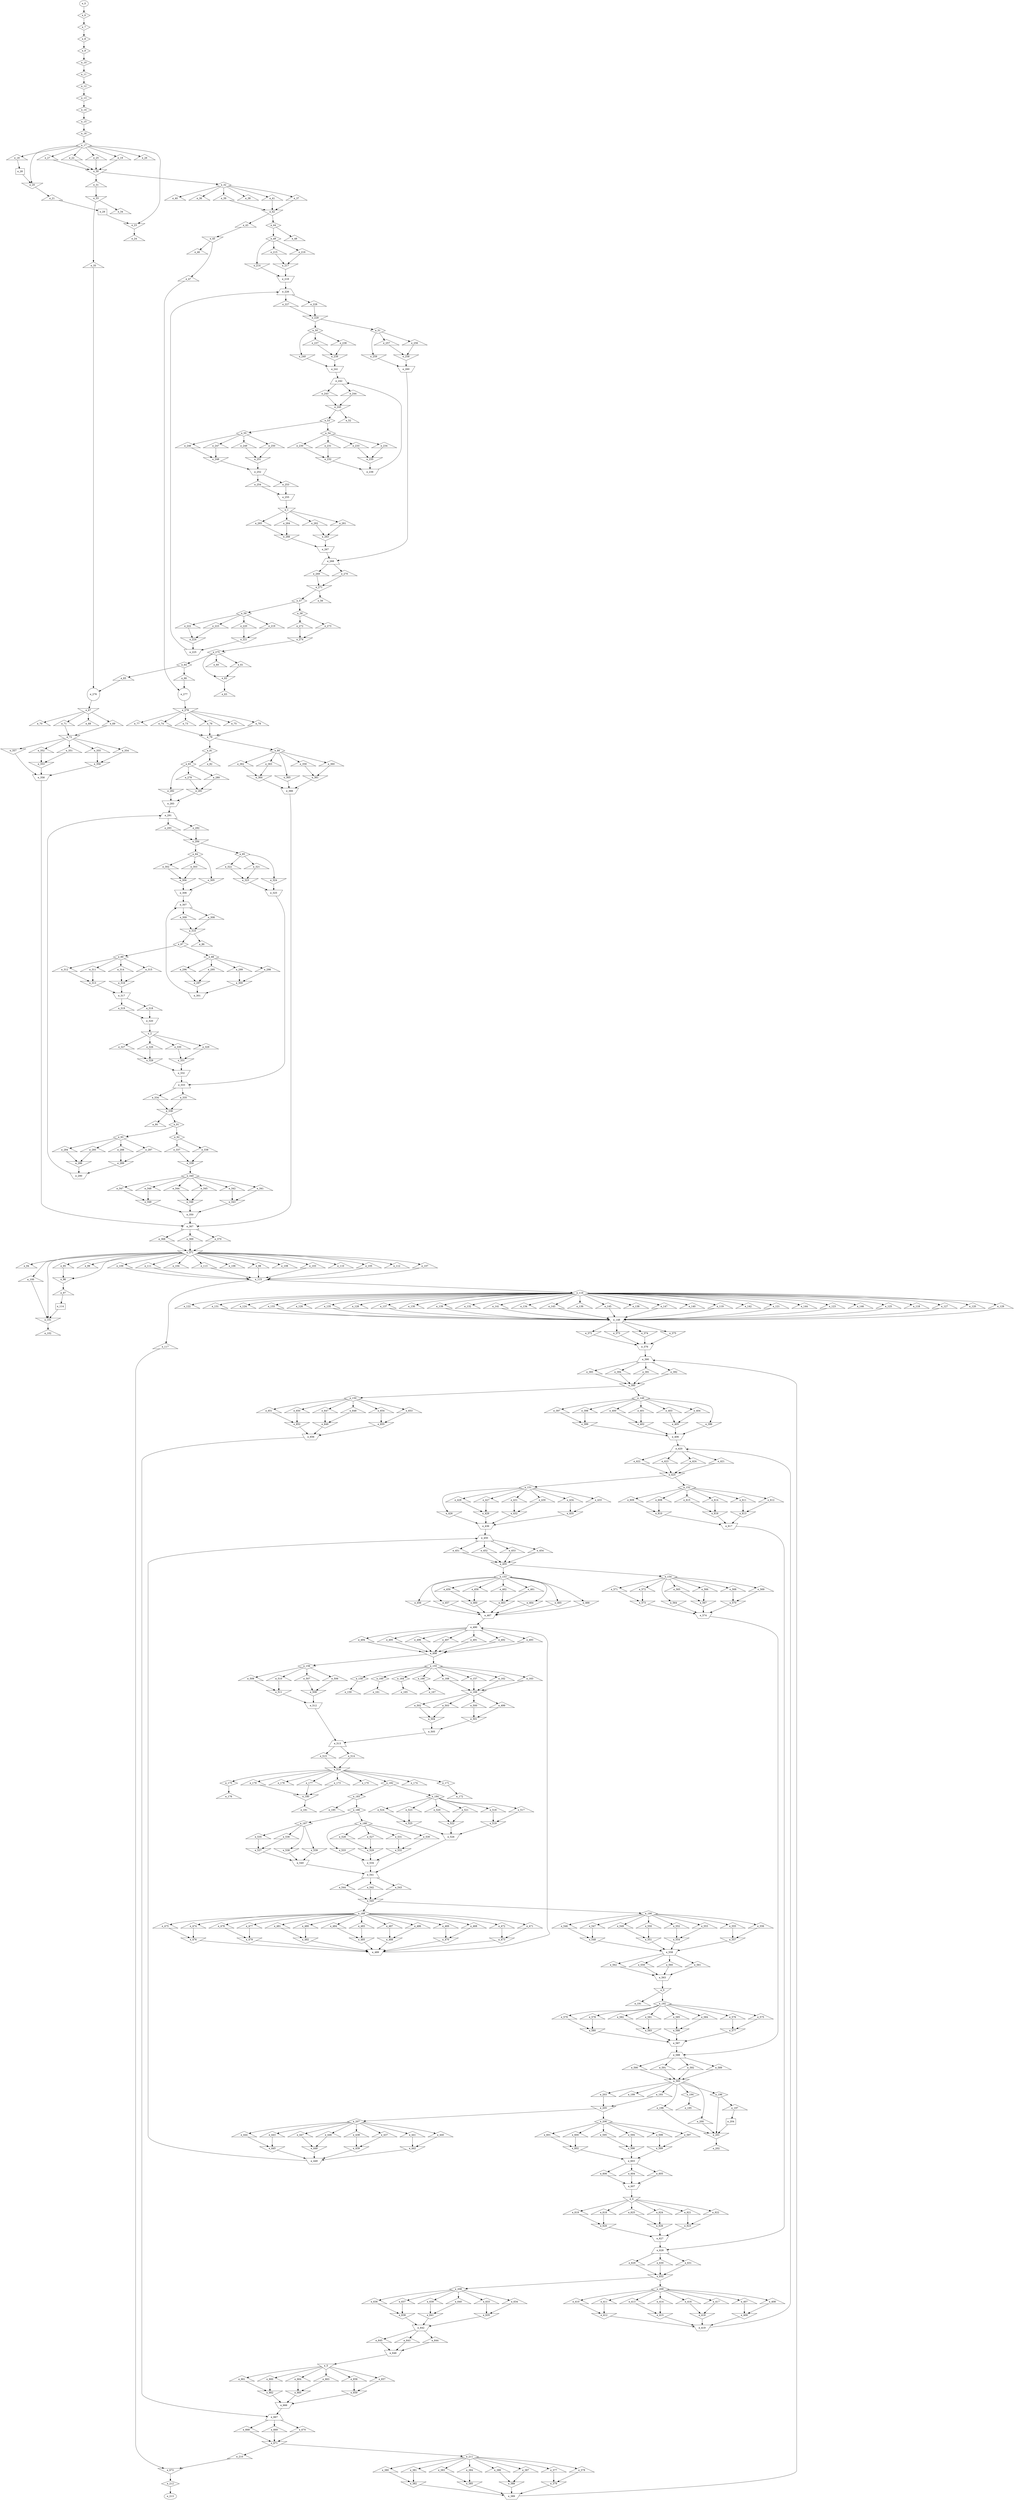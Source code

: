 digraph control_path {
  e_0: entry_node : n ;
  e_1 [shape = invtriangle];
  e_2 [shape = invtriangle];
  e_3 [shape = invtriangle];
  e_4 [shape = invtriangle];
  e_5 [shape = invtriangle];
  e_6 [shape = diamond];
  e_7 [shape = diamond];
  e_8 [shape = diamond];
  e_9 [shape = diamond];
  e_10 [shape = diamond];
  e_11 [shape = diamond];
  e_12 [shape = diamond];
  e_13 [shape = diamond];
  e_14 [shape = diamond];
  e_15 [shape = diamond];
  e_16 [shape = diamond];
  e_17 [shape = diamond];
  e_18 [shape = triangle];
  e_19 [shape = triangle];
  e_20 [shape = invtriangle];
  e_21 [shape = triangle];
  e_22 [shape = triangle];
  e_23 [shape = invtriangle];
  e_24 [shape = triangle];
  e_25 [shape = triangle];
  e_26 [shape = triangle];
  e_27 [shape = triangle];
  e_28 [shape = dot];
  e_29 [shape = dot];
  e_30 [shape = invtriangle];
  e_31 [shape = triangle];
  e_32 [shape = diamond];
  e_33 [shape = invtriangle];
  e_34 [shape = triangle];
  e_35 [shape = triangle];
  e_36 [shape = triangle];
  e_37 [shape = triangle];
  e_38 [shape = triangle];
  e_39 [shape = triangle];
  e_40 [shape = triangle];
  e_41 [shape = triangle];
  e_42 [shape = invtriangle];
  e_43 [shape = triangle];
  e_44 [shape = diamond];
  e_45 [shape = invtriangle];
  e_46 [shape = triangle];
  e_47 [shape = triangle];
  e_48 [shape = triangle];
  e_49 [shape = diamond];
  e_50 [shape = diamond];
  e_51 [shape = diamond];
  e_52 [shape = triangle];
  e_53 [shape = diamond];
  e_54 [shape = diamond];
  e_55 [shape = diamond];
  e_56 [shape = triangle];
  e_57 [shape = diamond];
  e_58 [shape = diamond];
  e_59 [shape = diamond];
  e_60 [shape = triangle];
  e_61 [shape = triangle];
  e_62 [shape = invtriangle];
  e_63 [shape = triangle];
  e_64 [shape = diamond];
  e_65 [shape = triangle];
  e_66 [shape = triangle];
  e_67 [shape = invtriangle];
  e_68 [shape = triangle];
  e_69 [shape = triangle];
  e_70 [shape = triangle];
  e_71 [shape = triangle];
  e_72 [shape = invtriangle];
  e_73 [shape = triangle];
  e_74 [shape = triangle];
  e_75 [shape = triangle];
  e_76 [shape = triangle];
  e_77 [shape = triangle];
  e_78 [shape = triangle];
  e_79 [shape = invtriangle];
  e_80 [shape = diamond];
  e_81 [shape = diamond];
  e_82 [shape = triangle];
  e_83 [shape = diamond];
  e_84 [shape = diamond];
  e_85 [shape = diamond];
  e_86 [shape = triangle];
  e_87 [shape = diamond];
  e_88 [shape = diamond];
  e_89 [shape = diamond];
  e_90 [shape = triangle];
  e_91 [shape = diamond];
  e_92 [shape = diamond];
  e_93 [shape = diamond];
  e_94 [shape = triangle];
  e_95 [shape = triangle];
  e_96 [shape = invtriangle];
  e_97 [shape = triangle];
  e_98 [shape = triangle];
  e_99 [shape = triangle];
  e_100 [shape = triangle];
  e_101 [shape = invtriangle];
  e_102 [shape = triangle];
  e_103 [shape = triangle];
  e_104 [shape = triangle];
  e_105 [shape = triangle];
  e_106 [shape = triangle];
  e_107 [shape = triangle];
  e_108 [shape = triangle];
  e_109 [shape = triangle];
  e_110 [shape = triangle];
  e_111 [shape = triangle];
  e_112 [shape = triangle];
  e_113 [shape = triangle];
  e_114 [shape = dot];
  e_115 [shape = invtriangle];
  e_116 [shape = diamond];
  e_117 [shape = triangle];
  e_118 [shape = triangle];
  e_119 [shape = triangle];
  e_120 [shape = triangle];
  e_121 [shape = triangle];
  e_122 [shape = triangle];
  e_123 [shape = triangle];
  e_124 [shape = triangle];
  e_125 [shape = triangle];
  e_126 [shape = triangle];
  e_127 [shape = triangle];
  e_128 [shape = triangle];
  e_129 [shape = triangle];
  e_130 [shape = triangle];
  e_131 [shape = triangle];
  e_132 [shape = triangle];
  e_133 [shape = triangle];
  e_134 [shape = triangle];
  e_135 [shape = triangle];
  e_136 [shape = triangle];
  e_137 [shape = triangle];
  e_138 [shape = triangle];
  e_139 [shape = triangle];
  e_140 [shape = triangle];
  e_141 [shape = triangle];
  e_142 [shape = triangle];
  e_143 [shape = triangle];
  e_144 [shape = triangle];
  e_145 [shape = triangle];
  e_146 [shape = triangle];
  e_147 [shape = triangle];
  e_148 [shape = invtrapezium];
  e_149 [shape = diamond];
  e_150 [shape = diamond];
  e_151 [shape = diamond];
  e_152 [shape = diamond];
  e_153 [shape = diamond];
  e_154 [shape = diamond];
  e_155 [shape = diamond];
  e_156 [shape = diamond];
  e_157 [shape = triangle];
  e_158 [shape = diamond];
  e_159 [shape = triangle];
  e_160 [shape = diamond];
  e_161 [shape = triangle];
  e_162 [shape = triangle];
  e_163 [shape = triangle];
  e_164 [shape = diamond];
  e_165 [shape = triangle];
  e_166 [shape = diamond];
  e_167 [shape = triangle];
  e_168 [shape = triangle];
  e_169 [shape = invtriangle];
  e_170 [shape = triangle];
  e_171 [shape = diamond];
  e_172 [shape = triangle];
  e_173 [shape = triangle];
  e_174 [shape = triangle];
  e_175 [shape = diamond];
  e_176 [shape = triangle];
  e_177 [shape = triangle];
  e_178 [shape = triangle];
  e_179 [shape = triangle];
  e_180 [shape = invtriangle];
  e_181 [shape = triangle];
  e_182 [shape = diamond];
  e_183 [shape = diamond];
  e_184 [shape = diamond];
  e_185 [shape = triangle];
  e_186 [shape = diamond];
  e_187 [shape = diamond];
  e_188 [shape = diamond];
  e_189 [shape = diamond];
  e_190 [shape = diamond];
  e_191 [shape = triangle];
  e_192 [shape = diamond];
  e_193 [shape = triangle];
  e_194 [shape = diamond];
  e_195 [shape = triangle];
  e_196 [shape = diamond];
  e_197 [shape = triangle];
  e_198 [shape = triangle];
  e_199 [shape = triangle];
  e_200 [shape = triangle];
  e_201 [shape = invtriangle];
  e_202 [shape = triangle];
  e_203 [shape = triangle];
  e_204 [shape = dot];
  e_205 [shape = invtriangle];
  e_206 [shape = diamond];
  e_207 [shape = diamond];
  e_208 [shape = diamond];
  e_209 [shape = diamond];
  e_210 [shape = triangle];
  e_211 [shape = diamond];
  e_212 [shape = diamond];
  e_213: exit_node : s ;
  e_214 [shape = invtriangle];
  e_215 [shape = triangle];
  e_216 [shape = triangle];
  e_217 [shape = invtriangle];
  e_218 [shape = invtrapezium];
  e_219 [shape = triangle];
  e_220 [shape = triangle];
  e_221 [shape = invtriangle];
  e_222 [shape = triangle];
  e_223 [shape = triangle];
  e_224 [shape = invtriangle];
  e_225 [shape = invtrapezium];
  e_226 [shape = trapezium];
  e_227 [shape = triangle];
  e_228 [shape = triangle];
  e_229 [shape = invtriangle];
  e_230 [shape = triangle];
  e_231 [shape = triangle];
  e_232 [shape = invtriangle];
  e_233 [shape = triangle];
  e_234 [shape = triangle];
  e_235 [shape = invtriangle];
  e_236 [shape = invtrapezium];
  e_237 [shape = triangle];
  e_238 [shape = triangle];
  e_239 [shape = invtriangle];
  e_240 [shape = invtriangle];
  e_241 [shape = invtrapezium];
  e_242 [shape = trapezium];
  e_243 [shape = triangle];
  e_244 [shape = triangle];
  e_245 [shape = invtriangle];
  e_246 [shape = triangle];
  e_247 [shape = triangle];
  e_248 [shape = invtriangle];
  e_249 [shape = triangle];
  e_250 [shape = triangle];
  e_251 [shape = invtriangle];
  e_252 [shape = invtrapezium];
  e_253 [shape = triangle];
  e_254 [shape = triangle];
  e_255 [shape = invtrapezium];
  e_256 [shape = triangle];
  e_257 [shape = triangle];
  e_258 [shape = invtriangle];
  e_259 [shape = invtriangle];
  e_260 [shape = invtrapezium];
  e_261 [shape = triangle];
  e_262 [shape = triangle];
  e_263 [shape = invtriangle];
  e_264 [shape = triangle];
  e_265 [shape = triangle];
  e_266 [shape = invtriangle];
  e_267 [shape = invtrapezium];
  e_268 [shape = trapezium];
  e_269 [shape = triangle];
  e_270 [shape = triangle];
  e_271 [shape = invtriangle];
  e_272 [shape = triangle];
  e_273 [shape = triangle];
  e_274 [shape = invtriangle];
  e_275 [shape = diamond];
  e_276 [shape = circle];
  e_277 [shape = circle];
  e_278 [shape = invtriangle];
  e_279 [shape = triangle];
  e_280 [shape = triangle];
  e_281 [shape = invtriangle];
  e_282 [shape = invtriangle];
  e_283 [shape = invtrapezium];
  e_284 [shape = triangle];
  e_285 [shape = triangle];
  e_286 [shape = invtriangle];
  e_287 [shape = triangle];
  e_288 [shape = triangle];
  e_289 [shape = invtriangle];
  e_290 [shape = invtrapezium];
  e_291 [shape = trapezium];
  e_292 [shape = triangle];
  e_293 [shape = triangle];
  e_294 [shape = invtriangle];
  e_295 [shape = triangle];
  e_296 [shape = triangle];
  e_297 [shape = invtriangle];
  e_298 [shape = triangle];
  e_299 [shape = triangle];
  e_300 [shape = invtriangle];
  e_301 [shape = invtrapezium];
  e_302 [shape = triangle];
  e_303 [shape = triangle];
  e_304 [shape = invtriangle];
  e_305 [shape = invtriangle];
  e_306 [shape = invtrapezium];
  e_307 [shape = trapezium];
  e_308 [shape = triangle];
  e_309 [shape = triangle];
  e_310 [shape = invtriangle];
  e_311 [shape = triangle];
  e_312 [shape = triangle];
  e_313 [shape = invtriangle];
  e_314 [shape = triangle];
  e_315 [shape = triangle];
  e_316 [shape = invtriangle];
  e_317 [shape = invtrapezium];
  e_318 [shape = triangle];
  e_319 [shape = triangle];
  e_320 [shape = invtrapezium];
  e_321 [shape = triangle];
  e_322 [shape = triangle];
  e_323 [shape = invtriangle];
  e_324 [shape = invtriangle];
  e_325 [shape = invtrapezium];
  e_326 [shape = triangle];
  e_327 [shape = triangle];
  e_328 [shape = invtriangle];
  e_329 [shape = triangle];
  e_330 [shape = triangle];
  e_331 [shape = invtriangle];
  e_332 [shape = invtrapezium];
  e_333 [shape = trapezium];
  e_334 [shape = triangle];
  e_335 [shape = triangle];
  e_336 [shape = invtriangle];
  e_337 [shape = triangle];
  e_338 [shape = triangle];
  e_339 [shape = invtriangle];
  e_340 [shape = diamond];
  e_341 [shape = triangle];
  e_342 [shape = triangle];
  e_343 [shape = invtriangle];
  e_344 [shape = triangle];
  e_345 [shape = triangle];
  e_346 [shape = invtriangle];
  e_347 [shape = triangle];
  e_348 [shape = triangle];
  e_349 [shape = invtriangle];
  e_350 [shape = invtrapezium];
  e_351 [shape = triangle];
  e_352 [shape = triangle];
  e_353 [shape = invtriangle];
  e_354 [shape = triangle];
  e_355 [shape = triangle];
  e_356 [shape = invtriangle];
  e_357 [shape = invtriangle];
  e_358 [shape = invtrapezium];
  e_359 [shape = triangle];
  e_360 [shape = triangle];
  e_361 [shape = invtriangle];
  e_362 [shape = triangle];
  e_363 [shape = triangle];
  e_364 [shape = invtriangle];
  e_365 [shape = invtriangle];
  e_366 [shape = invtrapezium];
  e_367 [shape = trapezium];
  e_368 [shape = triangle];
  e_369 [shape = triangle];
  e_370 [shape = triangle];
  e_371 [shape = invtriangle];
  e_372 [shape = invtriangle];
  e_373 [shape = invtriangle];
  e_374 [shape = invtriangle];
  e_375 [shape = invtriangle];
  e_376 [shape = invtrapezium];
  e_377 [shape = triangle];
  e_378 [shape = triangle];
  e_379 [shape = invtriangle];
  e_380 [shape = triangle];
  e_381 [shape = triangle];
  e_382 [shape = invtriangle];
  e_383 [shape = triangle];
  e_384 [shape = triangle];
  e_385 [shape = invtriangle];
  e_386 [shape = triangle];
  e_387 [shape = triangle];
  e_388 [shape = invtriangle];
  e_389 [shape = invtrapezium];
  e_390 [shape = trapezium];
  e_391 [shape = triangle];
  e_392 [shape = triangle];
  e_393 [shape = triangle];
  e_394 [shape = triangle];
  e_395 [shape = invtriangle];
  e_396 [shape = invtriangle];
  e_397 [shape = triangle];
  e_398 [shape = triangle];
  e_399 [shape = invtriangle];
  e_400 [shape = triangle];
  e_401 [shape = triangle];
  e_402 [shape = invtriangle];
  e_403 [shape = triangle];
  e_404 [shape = triangle];
  e_405 [shape = invtriangle];
  e_406 [shape = invtrapezium];
  e_407 [shape = triangle];
  e_408 [shape = triangle];
  e_409 [shape = invtriangle];
  e_410 [shape = triangle];
  e_411 [shape = triangle];
  e_412 [shape = invtriangle];
  e_413 [shape = triangle];
  e_414 [shape = triangle];
  e_415 [shape = invtriangle];
  e_416 [shape = triangle];
  e_417 [shape = triangle];
  e_418 [shape = invtriangle];
  e_419 [shape = invtrapezium];
  e_420 [shape = trapezium];
  e_421 [shape = triangle];
  e_422 [shape = triangle];
  e_423 [shape = triangle];
  e_424 [shape = triangle];
  e_425 [shape = invtriangle];
  e_426 [shape = invtriangle];
  e_427 [shape = triangle];
  e_428 [shape = triangle];
  e_429 [shape = invtriangle];
  e_430 [shape = triangle];
  e_431 [shape = triangle];
  e_432 [shape = invtriangle];
  e_433 [shape = triangle];
  e_434 [shape = triangle];
  e_435 [shape = invtriangle];
  e_436 [shape = invtrapezium];
  e_437 [shape = triangle];
  e_438 [shape = triangle];
  e_439 [shape = invtriangle];
  e_440 [shape = triangle];
  e_441 [shape = triangle];
  e_442 [shape = invtriangle];
  e_443 [shape = triangle];
  e_444 [shape = triangle];
  e_445 [shape = invtriangle];
  e_446 [shape = triangle];
  e_447 [shape = triangle];
  e_448 [shape = invtriangle];
  e_449 [shape = invtrapezium];
  e_450 [shape = trapezium];
  e_451 [shape = triangle];
  e_452 [shape = triangle];
  e_453 [shape = triangle];
  e_454 [shape = triangle];
  e_455 [shape = invtriangle];
  e_456 [shape = invtriangle];
  e_457 [shape = invtriangle];
  e_458 [shape = triangle];
  e_459 [shape = triangle];
  e_460 [shape = invtriangle];
  e_461 [shape = triangle];
  e_462 [shape = triangle];
  e_463 [shape = invtriangle];
  e_464 [shape = invtriangle];
  e_465 [shape = invtriangle];
  e_466 [shape = invtriangle];
  e_467 [shape = invtrapezium];
  e_468 [shape = triangle];
  e_469 [shape = triangle];
  e_470 [shape = invtriangle];
  e_471 [shape = triangle];
  e_472 [shape = triangle];
  e_473 [shape = invtriangle];
  e_474 [shape = triangle];
  e_475 [shape = triangle];
  e_476 [shape = invtriangle];
  e_477 [shape = triangle];
  e_478 [shape = triangle];
  e_479 [shape = invtriangle];
  e_480 [shape = triangle];
  e_481 [shape = triangle];
  e_482 [shape = invtriangle];
  e_483 [shape = triangle];
  e_484 [shape = triangle];
  e_485 [shape = invtriangle];
  e_486 [shape = triangle];
  e_487 [shape = triangle];
  e_488 [shape = invtriangle];
  e_489 [shape = invtrapezium];
  e_490 [shape = trapezium];
  e_491 [shape = triangle];
  e_492 [shape = triangle];
  e_493 [shape = triangle];
  e_494 [shape = triangle];
  e_495 [shape = triangle];
  e_496 [shape = triangle];
  e_497 [shape = triangle];
  e_498 [shape = invtriangle];
  e_499 [shape = triangle];
  e_500 [shape = triangle];
  e_501 [shape = invtriangle];
  e_502 [shape = triangle];
  e_503 [shape = triangle];
  e_504 [shape = invtriangle];
  e_505 [shape = invtrapezium];
  e_506 [shape = triangle];
  e_507 [shape = triangle];
  e_508 [shape = invtriangle];
  e_509 [shape = triangle];
  e_510 [shape = triangle];
  e_511 [shape = invtriangle];
  e_512 [shape = invtrapezium];
  e_513 [shape = trapezium];
  e_514 [shape = triangle];
  e_515 [shape = triangle];
  e_516 [shape = invtriangle];
  e_517 [shape = triangle];
  e_518 [shape = triangle];
  e_519 [shape = invtriangle];
  e_520 [shape = triangle];
  e_521 [shape = triangle];
  e_522 [shape = invtriangle];
  e_523 [shape = triangle];
  e_524 [shape = triangle];
  e_525 [shape = invtriangle];
  e_526 [shape = invtrapezium];
  e_527 [shape = triangle];
  e_528 [shape = triangle];
  e_529 [shape = invtriangle];
  e_530 [shape = triangle];
  e_531 [shape = triangle];
  e_532 [shape = invtriangle];
  e_533 [shape = invtriangle];
  e_534 [shape = invtrapezium];
  e_535 [shape = triangle];
  e_536 [shape = triangle];
  e_537 [shape = invtriangle];
  e_538 [shape = invtriangle];
  e_539 [shape = invtriangle];
  e_540 [shape = invtrapezium];
  e_541 [shape = trapezium];
  e_542 [shape = triangle];
  e_543 [shape = triangle];
  e_544 [shape = triangle];
  e_545 [shape = invtriangle];
  e_546 [shape = triangle];
  e_547 [shape = triangle];
  e_548 [shape = invtriangle];
  e_549 [shape = triangle];
  e_550 [shape = triangle];
  e_551 [shape = invtriangle];
  e_552 [shape = triangle];
  e_553 [shape = triangle];
  e_554 [shape = invtriangle];
  e_555 [shape = triangle];
  e_556 [shape = triangle];
  e_557 [shape = invtriangle];
  e_558 [shape = invtrapezium];
  e_559 [shape = triangle];
  e_560 [shape = triangle];
  e_561 [shape = triangle];
  e_562 [shape = triangle];
  e_563 [shape = invtrapezium];
  e_564 [shape = invtriangle];
  e_565 [shape = triangle];
  e_566 [shape = triangle];
  e_567 [shape = invtriangle];
  e_568 [shape = triangle];
  e_569 [shape = triangle];
  e_570 [shape = invtriangle];
  e_571 [shape = triangle];
  e_572 [shape = triangle];
  e_573 [shape = invtriangle];
  e_574 [shape = invtrapezium];
  e_575 [shape = triangle];
  e_576 [shape = triangle];
  e_577 [shape = invtriangle];
  e_578 [shape = triangle];
  e_579 [shape = triangle];
  e_580 [shape = invtriangle];
  e_581 [shape = triangle];
  e_582 [shape = triangle];
  e_583 [shape = invtriangle];
  e_584 [shape = triangle];
  e_585 [shape = triangle];
  e_586 [shape = invtriangle];
  e_587 [shape = invtrapezium];
  e_588 [shape = trapezium];
  e_589 [shape = triangle];
  e_590 [shape = triangle];
  e_591 [shape = triangle];
  e_592 [shape = triangle];
  e_593 [shape = invtriangle];
  e_594 [shape = triangle];
  e_595 [shape = triangle];
  e_596 [shape = invtriangle];
  e_597 [shape = triangle];
  e_598 [shape = triangle];
  e_599 [shape = invtriangle];
  e_600 [shape = triangle];
  e_601 [shape = triangle];
  e_602 [shape = invtriangle];
  e_603 [shape = invtrapezium];
  e_604 [shape = triangle];
  e_605 [shape = triangle];
  e_606 [shape = triangle];
  e_607 [shape = invtrapezium];
  e_608 [shape = triangle];
  e_609 [shape = triangle];
  e_610 [shape = invtriangle];
  e_611 [shape = triangle];
  e_612 [shape = triangle];
  e_613 [shape = invtriangle];
  e_614 [shape = triangle];
  e_615 [shape = triangle];
  e_616 [shape = invtriangle];
  e_617 [shape = invtrapezium];
  e_618 [shape = triangle];
  e_619 [shape = triangle];
  e_620 [shape = invtriangle];
  e_621 [shape = triangle];
  e_622 [shape = triangle];
  e_623 [shape = invtriangle];
  e_624 [shape = triangle];
  e_625 [shape = triangle];
  e_626 [shape = invtriangle];
  e_627 [shape = invtrapezium];
  e_628 [shape = trapezium];
  e_629 [shape = triangle];
  e_630 [shape = triangle];
  e_631 [shape = triangle];
  e_632 [shape = invtriangle];
  e_633 [shape = triangle];
  e_634 [shape = triangle];
  e_635 [shape = invtriangle];
  e_636 [shape = triangle];
  e_637 [shape = triangle];
  e_638 [shape = invtriangle];
  e_639 [shape = triangle];
  e_640 [shape = triangle];
  e_641 [shape = invtriangle];
  e_642 [shape = invtrapezium];
  e_643 [shape = triangle];
  e_644 [shape = triangle];
  e_645 [shape = triangle];
  e_646 [shape = invtrapezium];
  e_647 [shape = triangle];
  e_648 [shape = triangle];
  e_649 [shape = invtriangle];
  e_650 [shape = triangle];
  e_651 [shape = triangle];
  e_652 [shape = invtriangle];
  e_653 [shape = triangle];
  e_654 [shape = triangle];
  e_655 [shape = invtriangle];
  e_656 [shape = invtrapezium];
  e_657 [shape = triangle];
  e_658 [shape = triangle];
  e_659 [shape = invtriangle];
  e_660 [shape = triangle];
  e_661 [shape = triangle];
  e_662 [shape = invtriangle];
  e_663 [shape = triangle];
  e_664 [shape = triangle];
  e_665 [shape = invtriangle];
  e_666 [shape = invtrapezium];
  e_667 [shape = trapezium];
  e_668 [shape = triangle];
  e_669 [shape = triangle];
  e_670 [shape = triangle];
  e_671 [shape = invtriangle];
  e_672 [shape = invtriangle];
  e_255 -> e_1;
  e_320 -> e_2;
  e_563 -> e_3;
  e_607 -> e_4;
  e_646 -> e_5;
  e_0 -> e_6;
  e_6 -> e_7;
  e_7 -> e_8;
  e_8 -> e_9;
  e_9 -> e_10;
  e_10 -> e_11;
  e_11 -> e_12;
  e_12 -> e_13;
  e_13 -> e_14;
  e_14 -> e_15;
  e_15 -> e_16;
  e_16 -> e_17;
  e_17 -> e_18;
  e_17 -> e_19;
  e_17 -> e_20;
  e_28 -> e_20;
  e_20 -> e_21;
  e_17 -> e_22;
  e_17 -> e_23;
  e_29 -> e_23;
  e_23 -> e_24;
  e_17 -> e_25;
  e_17 -> e_26;
  e_17 -> e_27;
  e_18 -> e_28;
  e_21 -> e_29;
  e_19 -> e_30;
  e_22 -> e_30;
  e_25 -> e_30;
  e_27 -> e_30;
  e_30 -> e_31;
  e_30 -> e_32;
  e_31 -> e_33;
  e_33 -> e_34;
  e_33 -> e_35;
  e_32 -> e_36;
  e_32 -> e_37;
  e_32 -> e_38;
  e_32 -> e_39;
  e_32 -> e_40;
  e_32 -> e_41;
  e_37 -> e_42;
  e_39 -> e_42;
  e_41 -> e_42;
  e_42 -> e_43;
  e_42 -> e_44;
  e_43 -> e_45;
  e_45 -> e_46;
  e_45 -> e_47;
  e_44 -> e_48;
  e_44 -> e_49;
  e_229 -> e_50;
  e_229 -> e_51;
  e_245 -> e_52;
  e_245 -> e_53;
  e_53 -> e_54;
  e_53 -> e_55;
  e_271 -> e_56;
  e_271 -> e_57;
  e_57 -> e_58;
  e_57 -> e_59;
  e_275 -> e_60;
  e_275 -> e_61;
  e_61 -> e_62;
  e_275 -> e_62;
  e_62 -> e_63;
  e_275 -> e_64;
  e_64 -> e_65;
  e_64 -> e_66;
  e_276 -> e_67;
  e_67 -> e_68;
  e_67 -> e_69;
  e_67 -> e_70;
  e_67 -> e_71;
  e_69 -> e_72;
  e_71 -> e_72;
  e_278 -> e_73;
  e_278 -> e_74;
  e_278 -> e_75;
  e_278 -> e_76;
  e_278 -> e_77;
  e_278 -> e_78;
  e_74 -> e_79;
  e_76 -> e_79;
  e_78 -> e_79;
  e_79 -> e_80;
  e_79 -> e_81;
  e_81 -> e_82;
  e_81 -> e_83;
  e_294 -> e_84;
  e_294 -> e_85;
  e_310 -> e_86;
  e_310 -> e_87;
  e_87 -> e_88;
  e_87 -> e_89;
  e_336 -> e_90;
  e_336 -> e_91;
  e_91 -> e_92;
  e_91 -> e_93;
  e_371 -> e_94;
  e_371 -> e_95;
  e_95 -> e_96;
  e_371 -> e_96;
  e_96 -> e_97;
  e_371 -> e_98;
  e_371 -> e_99;
  e_371 -> e_100;
  e_100 -> e_101;
  e_114 -> e_101;
  e_371 -> e_101;
  e_101 -> e_102;
  e_371 -> e_103;
  e_371 -> e_104;
  e_371 -> e_105;
  e_371 -> e_106;
  e_371 -> e_107;
  e_371 -> e_108;
  e_371 -> e_109;
  e_371 -> e_110;
  e_371 -> e_111;
  e_371 -> e_112;
  e_371 -> e_113;
  e_97 -> e_114;
  e_109 -> e_115;
  e_105 -> e_115;
  e_107 -> e_115;
  e_98 -> e_115;
  e_103 -> e_115;
  e_111 -> e_115;
  e_113 -> e_115;
  e_115 -> e_116;
  e_115 -> e_117;
  e_116 -> e_118;
  e_116 -> e_119;
  e_116 -> e_120;
  e_116 -> e_121;
  e_116 -> e_122;
  e_116 -> e_123;
  e_116 -> e_124;
  e_116 -> e_125;
  e_116 -> e_126;
  e_116 -> e_127;
  e_116 -> e_128;
  e_116 -> e_129;
  e_116 -> e_130;
  e_116 -> e_131;
  e_116 -> e_132;
  e_116 -> e_133;
  e_116 -> e_134;
  e_116 -> e_135;
  e_116 -> e_136;
  e_116 -> e_137;
  e_116 -> e_138;
  e_116 -> e_139;
  e_116 -> e_140;
  e_116 -> e_141;
  e_116 -> e_142;
  e_116 -> e_143;
  e_116 -> e_144;
  e_116 -> e_145;
  e_116 -> e_146;
  e_116 -> e_147;
  e_119 -> e_148;
  e_121 -> e_148;
  e_123 -> e_148;
  e_125 -> e_148;
  e_127 -> e_148;
  e_129 -> e_148;
  e_131 -> e_148;
  e_133 -> e_148;
  e_135 -> e_148;
  e_137 -> e_148;
  e_139 -> e_148;
  e_141 -> e_148;
  e_143 -> e_148;
  e_145 -> e_148;
  e_147 -> e_148;
  e_395 -> e_149;
  e_395 -> e_150;
  e_425 -> e_151;
  e_425 -> e_152;
  e_455 -> e_153;
  e_455 -> e_154;
  e_498 -> e_155;
  e_498 -> e_156;
  e_155 -> e_157;
  e_155 -> e_158;
  e_158 -> e_159;
  e_155 -> e_160;
  e_160 -> e_161;
  e_155 -> e_162;
  e_155 -> e_163;
  e_155 -> e_164;
  e_164 -> e_165;
  e_155 -> e_166;
  e_166 -> e_167;
  e_155 -> e_168;
  e_157 -> e_169;
  e_162 -> e_169;
  e_163 -> e_169;
  e_168 -> e_169;
  e_516 -> e_170;
  e_516 -> e_171;
  e_171 -> e_172;
  e_516 -> e_173;
  e_516 -> e_174;
  e_516 -> e_175;
  e_175 -> e_176;
  e_516 -> e_177;
  e_516 -> e_178;
  e_516 -> e_179;
  e_173 -> e_180;
  e_177 -> e_180;
  e_179 -> e_180;
  e_180 -> e_181;
  e_516 -> e_182;
  e_182 -> e_183;
  e_182 -> e_184;
  e_183 -> e_185;
  e_183 -> e_186;
  e_186 -> e_187;
  e_186 -> e_188;
  e_545 -> e_189;
  e_545 -> e_190;
  e_3 -> e_191;
  e_3 -> e_192;
  e_593 -> e_193;
  e_593 -> e_194;
  e_194 -> e_195;
  e_593 -> e_196;
  e_196 -> e_197;
  e_593 -> e_198;
  e_593 -> e_199;
  e_593 -> e_200;
  e_196 -> e_201;
  e_198 -> e_201;
  e_200 -> e_201;
  e_204 -> e_201;
  e_201 -> e_202;
  e_593 -> e_203;
  e_197 -> e_204;
  e_193 -> e_205;
  e_203 -> e_205;
  e_205 -> e_206;
  e_205 -> e_207;
  e_632 -> e_208;
  e_632 -> e_209;
  e_671 -> e_210;
  e_671 -> e_211;
  e_672 -> e_212;
  e_212 -> e_213;
  e_49 -> e_214;
  e_49 -> e_215;
  e_49 -> e_216;
  e_215 -> e_217;
  e_216 -> e_217;
  e_214 -> e_218;
  e_217 -> e_218;
  e_59 -> e_219;
  e_59 -> e_220;
  e_219 -> e_221;
  e_220 -> e_221;
  e_59 -> e_222;
  e_59 -> e_223;
  e_222 -> e_224;
  e_223 -> e_224;
  e_221 -> e_225;
  e_224 -> e_225;
  e_218 -> e_226;
  e_225 -> e_226;
  e_226 -> e_227;
  e_226 -> e_228;
  e_227 -> e_229;
  e_228 -> e_229;
  e_54 -> e_230;
  e_54 -> e_231;
  e_230 -> e_232;
  e_231 -> e_232;
  e_54 -> e_233;
  e_54 -> e_234;
  e_233 -> e_235;
  e_234 -> e_235;
  e_232 -> e_236;
  e_235 -> e_236;
  e_50 -> e_237;
  e_50 -> e_238;
  e_237 -> e_239;
  e_238 -> e_239;
  e_50 -> e_240;
  e_239 -> e_241;
  e_240 -> e_241;
  e_236 -> e_242;
  e_241 -> e_242;
  e_242 -> e_243;
  e_242 -> e_244;
  e_243 -> e_245;
  e_244 -> e_245;
  e_55 -> e_246;
  e_55 -> e_247;
  e_246 -> e_248;
  e_247 -> e_248;
  e_55 -> e_249;
  e_55 -> e_250;
  e_249 -> e_251;
  e_250 -> e_251;
  e_248 -> e_252;
  e_251 -> e_252;
  e_252 -> e_253;
  e_252 -> e_254;
  e_253 -> e_255;
  e_254 -> e_255;
  e_51 -> e_256;
  e_51 -> e_257;
  e_256 -> e_258;
  e_257 -> e_258;
  e_51 -> e_259;
  e_258 -> e_260;
  e_259 -> e_260;
  e_1 -> e_261;
  e_1 -> e_262;
  e_261 -> e_263;
  e_262 -> e_263;
  e_1 -> e_264;
  e_1 -> e_265;
  e_264 -> e_266;
  e_265 -> e_266;
  e_263 -> e_267;
  e_266 -> e_267;
  e_260 -> e_268;
  e_267 -> e_268;
  e_268 -> e_269;
  e_268 -> e_270;
  e_269 -> e_271;
  e_270 -> e_271;
  e_58 -> e_272;
  e_58 -> e_273;
  e_272 -> e_274;
  e_273 -> e_274;
  e_274 -> e_275;
  e_35 -> e_276;
  e_65 -> e_276;
  e_47 -> e_277;
  e_66 -> e_277;
  e_277 -> e_278;
  e_83 -> e_279;
  e_83 -> e_280;
  e_279 -> e_281;
  e_280 -> e_281;
  e_83 -> e_282;
  e_281 -> e_283;
  e_282 -> e_283;
  e_93 -> e_284;
  e_93 -> e_285;
  e_284 -> e_286;
  e_285 -> e_286;
  e_93 -> e_287;
  e_93 -> e_288;
  e_287 -> e_289;
  e_288 -> e_289;
  e_286 -> e_290;
  e_289 -> e_290;
  e_283 -> e_291;
  e_290 -> e_291;
  e_291 -> e_292;
  e_291 -> e_293;
  e_292 -> e_294;
  e_293 -> e_294;
  e_88 -> e_295;
  e_88 -> e_296;
  e_295 -> e_297;
  e_296 -> e_297;
  e_88 -> e_298;
  e_88 -> e_299;
  e_298 -> e_300;
  e_299 -> e_300;
  e_297 -> e_301;
  e_300 -> e_301;
  e_84 -> e_302;
  e_84 -> e_303;
  e_302 -> e_304;
  e_303 -> e_304;
  e_84 -> e_305;
  e_304 -> e_306;
  e_305 -> e_306;
  e_301 -> e_307;
  e_306 -> e_307;
  e_307 -> e_308;
  e_307 -> e_309;
  e_308 -> e_310;
  e_309 -> e_310;
  e_89 -> e_311;
  e_89 -> e_312;
  e_311 -> e_313;
  e_312 -> e_313;
  e_89 -> e_314;
  e_89 -> e_315;
  e_314 -> e_316;
  e_315 -> e_316;
  e_313 -> e_317;
  e_316 -> e_317;
  e_317 -> e_318;
  e_317 -> e_319;
  e_318 -> e_320;
  e_319 -> e_320;
  e_85 -> e_321;
  e_85 -> e_322;
  e_321 -> e_323;
  e_322 -> e_323;
  e_85 -> e_324;
  e_323 -> e_325;
  e_324 -> e_325;
  e_2 -> e_326;
  e_2 -> e_327;
  e_326 -> e_328;
  e_327 -> e_328;
  e_2 -> e_329;
  e_2 -> e_330;
  e_329 -> e_331;
  e_330 -> e_331;
  e_328 -> e_332;
  e_331 -> e_332;
  e_325 -> e_333;
  e_332 -> e_333;
  e_333 -> e_334;
  e_333 -> e_335;
  e_334 -> e_336;
  e_335 -> e_336;
  e_92 -> e_337;
  e_92 -> e_338;
  e_337 -> e_339;
  e_338 -> e_339;
  e_339 -> e_340;
  e_340 -> e_341;
  e_340 -> e_342;
  e_341 -> e_343;
  e_342 -> e_343;
  e_340 -> e_344;
  e_340 -> e_345;
  e_344 -> e_346;
  e_345 -> e_346;
  e_340 -> e_347;
  e_340 -> e_348;
  e_347 -> e_349;
  e_348 -> e_349;
  e_343 -> e_350;
  e_346 -> e_350;
  e_349 -> e_350;
  e_72 -> e_351;
  e_72 -> e_352;
  e_351 -> e_353;
  e_352 -> e_353;
  e_72 -> e_354;
  e_72 -> e_355;
  e_354 -> e_356;
  e_355 -> e_356;
  e_72 -> e_357;
  e_353 -> e_358;
  e_356 -> e_358;
  e_357 -> e_358;
  e_80 -> e_359;
  e_80 -> e_360;
  e_359 -> e_361;
  e_360 -> e_361;
  e_80 -> e_362;
  e_80 -> e_363;
  e_362 -> e_364;
  e_363 -> e_364;
  e_80 -> e_365;
  e_361 -> e_366;
  e_364 -> e_366;
  e_365 -> e_366;
  e_350 -> e_367;
  e_358 -> e_367;
  e_366 -> e_367;
  e_367 -> e_368;
  e_367 -> e_369;
  e_367 -> e_370;
  e_368 -> e_371;
  e_369 -> e_371;
  e_370 -> e_371;
  e_148 -> e_372;
  e_148 -> e_373;
  e_148 -> e_374;
  e_148 -> e_375;
  e_372 -> e_376;
  e_373 -> e_376;
  e_374 -> e_376;
  e_375 -> e_376;
  e_211 -> e_377;
  e_211 -> e_378;
  e_377 -> e_379;
  e_378 -> e_379;
  e_211 -> e_380;
  e_211 -> e_381;
  e_380 -> e_382;
  e_381 -> e_382;
  e_211 -> e_383;
  e_211 -> e_384;
  e_383 -> e_385;
  e_384 -> e_385;
  e_211 -> e_386;
  e_211 -> e_387;
  e_386 -> e_388;
  e_387 -> e_388;
  e_379 -> e_389;
  e_382 -> e_389;
  e_385 -> e_389;
  e_388 -> e_389;
  e_376 -> e_390;
  e_389 -> e_390;
  e_390 -> e_391;
  e_390 -> e_392;
  e_390 -> e_393;
  e_390 -> e_394;
  e_391 -> e_395;
  e_392 -> e_395;
  e_393 -> e_395;
  e_394 -> e_395;
  e_149 -> e_396;
  e_149 -> e_397;
  e_149 -> e_398;
  e_397 -> e_399;
  e_398 -> e_399;
  e_149 -> e_400;
  e_149 -> e_401;
  e_400 -> e_402;
  e_401 -> e_402;
  e_149 -> e_403;
  e_149 -> e_404;
  e_403 -> e_405;
  e_404 -> e_405;
  e_396 -> e_406;
  e_399 -> e_406;
  e_402 -> e_406;
  e_405 -> e_406;
  e_209 -> e_407;
  e_209 -> e_408;
  e_407 -> e_409;
  e_408 -> e_409;
  e_209 -> e_410;
  e_209 -> e_411;
  e_410 -> e_412;
  e_411 -> e_412;
  e_209 -> e_413;
  e_209 -> e_414;
  e_413 -> e_415;
  e_414 -> e_415;
  e_209 -> e_416;
  e_209 -> e_417;
  e_416 -> e_418;
  e_417 -> e_418;
  e_409 -> e_419;
  e_412 -> e_419;
  e_415 -> e_419;
  e_418 -> e_419;
  e_406 -> e_420;
  e_419 -> e_420;
  e_420 -> e_421;
  e_420 -> e_422;
  e_420 -> e_423;
  e_420 -> e_424;
  e_421 -> e_425;
  e_422 -> e_425;
  e_423 -> e_425;
  e_424 -> e_425;
  e_151 -> e_426;
  e_151 -> e_427;
  e_151 -> e_428;
  e_427 -> e_429;
  e_428 -> e_429;
  e_151 -> e_430;
  e_151 -> e_431;
  e_430 -> e_432;
  e_431 -> e_432;
  e_151 -> e_433;
  e_151 -> e_434;
  e_433 -> e_435;
  e_434 -> e_435;
  e_426 -> e_436;
  e_429 -> e_436;
  e_432 -> e_436;
  e_435 -> e_436;
  e_207 -> e_437;
  e_207 -> e_438;
  e_437 -> e_439;
  e_438 -> e_439;
  e_207 -> e_440;
  e_207 -> e_441;
  e_440 -> e_442;
  e_441 -> e_442;
  e_207 -> e_443;
  e_207 -> e_444;
  e_443 -> e_445;
  e_444 -> e_445;
  e_207 -> e_446;
  e_207 -> e_447;
  e_446 -> e_448;
  e_447 -> e_448;
  e_439 -> e_449;
  e_442 -> e_449;
  e_445 -> e_449;
  e_448 -> e_449;
  e_436 -> e_450;
  e_449 -> e_450;
  e_450 -> e_451;
  e_450 -> e_452;
  e_450 -> e_453;
  e_450 -> e_454;
  e_451 -> e_455;
  e_452 -> e_455;
  e_453 -> e_455;
  e_454 -> e_455;
  e_153 -> e_456;
  e_153 -> e_457;
  e_153 -> e_458;
  e_153 -> e_459;
  e_458 -> e_460;
  e_459 -> e_460;
  e_153 -> e_461;
  e_153 -> e_462;
  e_461 -> e_463;
  e_462 -> e_463;
  e_153 -> e_464;
  e_153 -> e_465;
  e_153 -> e_466;
  e_456 -> e_467;
  e_457 -> e_467;
  e_460 -> e_467;
  e_463 -> e_467;
  e_464 -> e_467;
  e_465 -> e_467;
  e_466 -> e_467;
  e_189 -> e_468;
  e_189 -> e_469;
  e_468 -> e_470;
  e_469 -> e_470;
  e_189 -> e_471;
  e_189 -> e_472;
  e_471 -> e_473;
  e_472 -> e_473;
  e_189 -> e_474;
  e_189 -> e_475;
  e_474 -> e_476;
  e_475 -> e_476;
  e_189 -> e_477;
  e_189 -> e_478;
  e_477 -> e_479;
  e_478 -> e_479;
  e_189 -> e_480;
  e_189 -> e_481;
  e_480 -> e_482;
  e_481 -> e_482;
  e_189 -> e_483;
  e_189 -> e_484;
  e_483 -> e_485;
  e_484 -> e_485;
  e_189 -> e_486;
  e_189 -> e_487;
  e_486 -> e_488;
  e_487 -> e_488;
  e_470 -> e_489;
  e_473 -> e_489;
  e_476 -> e_489;
  e_479 -> e_489;
  e_482 -> e_489;
  e_485 -> e_489;
  e_488 -> e_489;
  e_467 -> e_490;
  e_489 -> e_490;
  e_490 -> e_491;
  e_490 -> e_492;
  e_490 -> e_493;
  e_490 -> e_494;
  e_490 -> e_495;
  e_490 -> e_496;
  e_490 -> e_497;
  e_491 -> e_498;
  e_492 -> e_498;
  e_493 -> e_498;
  e_494 -> e_498;
  e_495 -> e_498;
  e_496 -> e_498;
  e_497 -> e_498;
  e_169 -> e_499;
  e_169 -> e_500;
  e_499 -> e_501;
  e_500 -> e_501;
  e_169 -> e_502;
  e_169 -> e_503;
  e_502 -> e_504;
  e_503 -> e_504;
  e_501 -> e_505;
  e_504 -> e_505;
  e_156 -> e_506;
  e_156 -> e_507;
  e_506 -> e_508;
  e_507 -> e_508;
  e_156 -> e_509;
  e_156 -> e_510;
  e_509 -> e_511;
  e_510 -> e_511;
  e_508 -> e_512;
  e_511 -> e_512;
  e_505 -> e_513;
  e_512 -> e_513;
  e_513 -> e_514;
  e_513 -> e_515;
  e_514 -> e_516;
  e_515 -> e_516;
  e_184 -> e_517;
  e_184 -> e_518;
  e_517 -> e_519;
  e_518 -> e_519;
  e_184 -> e_520;
  e_184 -> e_521;
  e_520 -> e_522;
  e_521 -> e_522;
  e_184 -> e_523;
  e_184 -> e_524;
  e_523 -> e_525;
  e_524 -> e_525;
  e_519 -> e_526;
  e_522 -> e_526;
  e_525 -> e_526;
  e_188 -> e_527;
  e_188 -> e_528;
  e_527 -> e_529;
  e_528 -> e_529;
  e_188 -> e_530;
  e_188 -> e_531;
  e_530 -> e_532;
  e_531 -> e_532;
  e_188 -> e_533;
  e_529 -> e_534;
  e_532 -> e_534;
  e_533 -> e_534;
  e_187 -> e_535;
  e_187 -> e_536;
  e_535 -> e_537;
  e_536 -> e_537;
  e_187 -> e_538;
  e_187 -> e_539;
  e_537 -> e_540;
  e_538 -> e_540;
  e_539 -> e_540;
  e_526 -> e_541;
  e_534 -> e_541;
  e_540 -> e_541;
  e_541 -> e_542;
  e_541 -> e_543;
  e_541 -> e_544;
  e_542 -> e_545;
  e_543 -> e_545;
  e_544 -> e_545;
  e_190 -> e_546;
  e_190 -> e_547;
  e_546 -> e_548;
  e_547 -> e_548;
  e_190 -> e_549;
  e_190 -> e_550;
  e_549 -> e_551;
  e_550 -> e_551;
  e_190 -> e_552;
  e_190 -> e_553;
  e_552 -> e_554;
  e_553 -> e_554;
  e_190 -> e_555;
  e_190 -> e_556;
  e_555 -> e_557;
  e_556 -> e_557;
  e_548 -> e_558;
  e_551 -> e_558;
  e_554 -> e_558;
  e_557 -> e_558;
  e_558 -> e_559;
  e_558 -> e_560;
  e_558 -> e_561;
  e_558 -> e_562;
  e_559 -> e_563;
  e_560 -> e_563;
  e_561 -> e_563;
  e_562 -> e_563;
  e_154 -> e_564;
  e_154 -> e_565;
  e_154 -> e_566;
  e_565 -> e_567;
  e_566 -> e_567;
  e_154 -> e_568;
  e_154 -> e_569;
  e_568 -> e_570;
  e_569 -> e_570;
  e_154 -> e_571;
  e_154 -> e_572;
  e_571 -> e_573;
  e_572 -> e_573;
  e_564 -> e_574;
  e_567 -> e_574;
  e_570 -> e_574;
  e_573 -> e_574;
  e_192 -> e_575;
  e_192 -> e_576;
  e_575 -> e_577;
  e_576 -> e_577;
  e_192 -> e_578;
  e_192 -> e_579;
  e_578 -> e_580;
  e_579 -> e_580;
  e_192 -> e_581;
  e_192 -> e_582;
  e_581 -> e_583;
  e_582 -> e_583;
  e_192 -> e_584;
  e_192 -> e_585;
  e_584 -> e_586;
  e_585 -> e_586;
  e_577 -> e_587;
  e_580 -> e_587;
  e_583 -> e_587;
  e_586 -> e_587;
  e_574 -> e_588;
  e_587 -> e_588;
  e_588 -> e_589;
  e_588 -> e_590;
  e_588 -> e_591;
  e_588 -> e_592;
  e_589 -> e_593;
  e_590 -> e_593;
  e_591 -> e_593;
  e_592 -> e_593;
  e_206 -> e_594;
  e_206 -> e_595;
  e_594 -> e_596;
  e_595 -> e_596;
  e_206 -> e_597;
  e_206 -> e_598;
  e_597 -> e_599;
  e_598 -> e_599;
  e_206 -> e_600;
  e_206 -> e_601;
  e_600 -> e_602;
  e_601 -> e_602;
  e_596 -> e_603;
  e_599 -> e_603;
  e_602 -> e_603;
  e_603 -> e_604;
  e_603 -> e_605;
  e_603 -> e_606;
  e_604 -> e_607;
  e_605 -> e_607;
  e_606 -> e_607;
  e_152 -> e_608;
  e_152 -> e_609;
  e_608 -> e_610;
  e_609 -> e_610;
  e_152 -> e_611;
  e_152 -> e_612;
  e_611 -> e_613;
  e_612 -> e_613;
  e_152 -> e_614;
  e_152 -> e_615;
  e_614 -> e_616;
  e_615 -> e_616;
  e_610 -> e_617;
  e_613 -> e_617;
  e_616 -> e_617;
  e_4 -> e_618;
  e_4 -> e_619;
  e_618 -> e_620;
  e_619 -> e_620;
  e_4 -> e_621;
  e_4 -> e_622;
  e_621 -> e_623;
  e_622 -> e_623;
  e_4 -> e_624;
  e_4 -> e_625;
  e_624 -> e_626;
  e_625 -> e_626;
  e_620 -> e_627;
  e_623 -> e_627;
  e_626 -> e_627;
  e_617 -> e_628;
  e_627 -> e_628;
  e_628 -> e_629;
  e_628 -> e_630;
  e_628 -> e_631;
  e_629 -> e_632;
  e_630 -> e_632;
  e_631 -> e_632;
  e_208 -> e_633;
  e_208 -> e_634;
  e_633 -> e_635;
  e_634 -> e_635;
  e_208 -> e_636;
  e_208 -> e_637;
  e_636 -> e_638;
  e_637 -> e_638;
  e_208 -> e_639;
  e_208 -> e_640;
  e_639 -> e_641;
  e_640 -> e_641;
  e_635 -> e_642;
  e_638 -> e_642;
  e_641 -> e_642;
  e_642 -> e_643;
  e_642 -> e_644;
  e_642 -> e_645;
  e_643 -> e_646;
  e_644 -> e_646;
  e_645 -> e_646;
  e_150 -> e_647;
  e_150 -> e_648;
  e_647 -> e_649;
  e_648 -> e_649;
  e_150 -> e_650;
  e_150 -> e_651;
  e_650 -> e_652;
  e_651 -> e_652;
  e_150 -> e_653;
  e_150 -> e_654;
  e_653 -> e_655;
  e_654 -> e_655;
  e_649 -> e_656;
  e_652 -> e_656;
  e_655 -> e_656;
  e_5 -> e_657;
  e_5 -> e_658;
  e_657 -> e_659;
  e_658 -> e_659;
  e_5 -> e_660;
  e_5 -> e_661;
  e_660 -> e_662;
  e_661 -> e_662;
  e_5 -> e_663;
  e_5 -> e_664;
  e_663 -> e_665;
  e_664 -> e_665;
  e_659 -> e_666;
  e_662 -> e_666;
  e_665 -> e_666;
  e_656 -> e_667;
  e_666 -> e_667;
  e_667 -> e_668;
  e_667 -> e_669;
  e_667 -> e_670;
  e_668 -> e_671;
  e_669 -> e_671;
  e_670 -> e_671;
  e_117 -> e_672;
  e_210 -> e_672;
}
